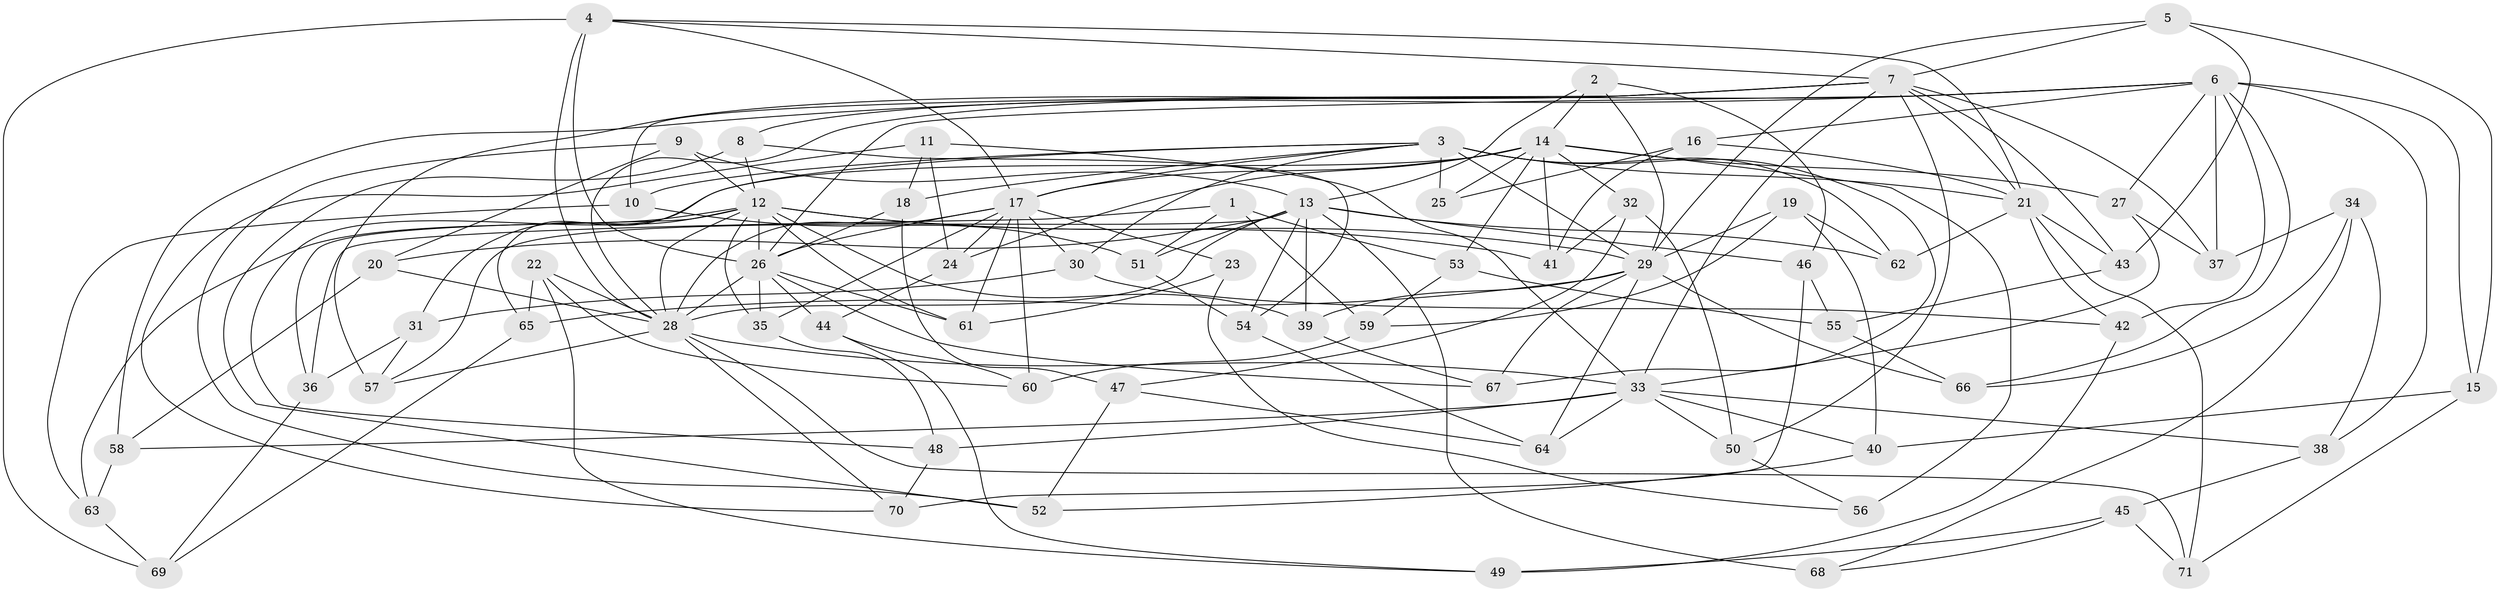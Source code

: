 // original degree distribution, {4: 1.0}
// Generated by graph-tools (version 1.1) at 2025/53/03/04/25 22:53:35]
// undirected, 71 vertices, 179 edges
graph export_dot {
  node [color=gray90,style=filled];
  1;
  2;
  3;
  4;
  5;
  6;
  7;
  8;
  9;
  10;
  11;
  12;
  13;
  14;
  15;
  16;
  17;
  18;
  19;
  20;
  21;
  22;
  23;
  24;
  25;
  26;
  27;
  28;
  29;
  30;
  31;
  32;
  33;
  34;
  35;
  36;
  37;
  38;
  39;
  40;
  41;
  42;
  43;
  44;
  45;
  46;
  47;
  48;
  49;
  50;
  51;
  52;
  53;
  54;
  55;
  56;
  57;
  58;
  59;
  60;
  61;
  62;
  63;
  64;
  65;
  66;
  67;
  68;
  69;
  70;
  71;
  1 -- 36 [weight=1.0];
  1 -- 51 [weight=1.0];
  1 -- 53 [weight=1.0];
  1 -- 59 [weight=1.0];
  2 -- 13 [weight=1.0];
  2 -- 14 [weight=1.0];
  2 -- 29 [weight=1.0];
  2 -- 46 [weight=1.0];
  3 -- 10 [weight=1.0];
  3 -- 17 [weight=1.0];
  3 -- 18 [weight=1.0];
  3 -- 21 [weight=3.0];
  3 -- 25 [weight=1.0];
  3 -- 29 [weight=1.0];
  3 -- 30 [weight=1.0];
  3 -- 62 [weight=1.0];
  3 -- 65 [weight=1.0];
  3 -- 67 [weight=1.0];
  4 -- 7 [weight=1.0];
  4 -- 17 [weight=1.0];
  4 -- 21 [weight=1.0];
  4 -- 26 [weight=1.0];
  4 -- 28 [weight=1.0];
  4 -- 69 [weight=1.0];
  5 -- 7 [weight=1.0];
  5 -- 15 [weight=1.0];
  5 -- 29 [weight=1.0];
  5 -- 43 [weight=1.0];
  6 -- 15 [weight=1.0];
  6 -- 16 [weight=1.0];
  6 -- 26 [weight=1.0];
  6 -- 27 [weight=1.0];
  6 -- 28 [weight=1.0];
  6 -- 37 [weight=1.0];
  6 -- 38 [weight=1.0];
  6 -- 42 [weight=1.0];
  6 -- 58 [weight=1.0];
  6 -- 66 [weight=1.0];
  7 -- 8 [weight=1.0];
  7 -- 10 [weight=1.0];
  7 -- 21 [weight=1.0];
  7 -- 33 [weight=1.0];
  7 -- 37 [weight=1.0];
  7 -- 43 [weight=1.0];
  7 -- 50 [weight=1.0];
  7 -- 57 [weight=1.0];
  8 -- 12 [weight=1.0];
  8 -- 52 [weight=1.0];
  8 -- 54 [weight=1.0];
  9 -- 12 [weight=1.0];
  9 -- 13 [weight=1.0];
  9 -- 20 [weight=1.0];
  9 -- 52 [weight=1.0];
  10 -- 51 [weight=1.0];
  10 -- 63 [weight=1.0];
  11 -- 18 [weight=1.0];
  11 -- 24 [weight=1.0];
  11 -- 33 [weight=1.0];
  11 -- 70 [weight=1.0];
  12 -- 26 [weight=1.0];
  12 -- 28 [weight=1.0];
  12 -- 29 [weight=1.0];
  12 -- 31 [weight=1.0];
  12 -- 35 [weight=1.0];
  12 -- 36 [weight=1.0];
  12 -- 39 [weight=1.0];
  12 -- 41 [weight=1.0];
  12 -- 61 [weight=1.0];
  12 -- 63 [weight=1.0];
  13 -- 20 [weight=1.0];
  13 -- 28 [weight=1.0];
  13 -- 39 [weight=1.0];
  13 -- 46 [weight=1.0];
  13 -- 51 [weight=1.0];
  13 -- 54 [weight=1.0];
  13 -- 57 [weight=1.0];
  13 -- 62 [weight=1.0];
  13 -- 68 [weight=2.0];
  14 -- 17 [weight=1.0];
  14 -- 24 [weight=1.0];
  14 -- 25 [weight=2.0];
  14 -- 27 [weight=1.0];
  14 -- 32 [weight=1.0];
  14 -- 41 [weight=1.0];
  14 -- 48 [weight=1.0];
  14 -- 53 [weight=1.0];
  14 -- 56 [weight=2.0];
  15 -- 40 [weight=1.0];
  15 -- 71 [weight=1.0];
  16 -- 21 [weight=1.0];
  16 -- 25 [weight=1.0];
  16 -- 41 [weight=1.0];
  17 -- 23 [weight=2.0];
  17 -- 24 [weight=1.0];
  17 -- 26 [weight=1.0];
  17 -- 28 [weight=1.0];
  17 -- 30 [weight=1.0];
  17 -- 35 [weight=1.0];
  17 -- 60 [weight=1.0];
  17 -- 61 [weight=1.0];
  18 -- 26 [weight=1.0];
  18 -- 47 [weight=1.0];
  19 -- 29 [weight=1.0];
  19 -- 40 [weight=1.0];
  19 -- 59 [weight=1.0];
  19 -- 62 [weight=1.0];
  20 -- 28 [weight=1.0];
  20 -- 58 [weight=1.0];
  21 -- 42 [weight=1.0];
  21 -- 43 [weight=1.0];
  21 -- 62 [weight=1.0];
  21 -- 71 [weight=1.0];
  22 -- 28 [weight=1.0];
  22 -- 49 [weight=1.0];
  22 -- 60 [weight=1.0];
  22 -- 65 [weight=1.0];
  23 -- 56 [weight=1.0];
  23 -- 61 [weight=1.0];
  24 -- 44 [weight=1.0];
  26 -- 28 [weight=1.0];
  26 -- 35 [weight=1.0];
  26 -- 44 [weight=1.0];
  26 -- 61 [weight=1.0];
  26 -- 67 [weight=1.0];
  27 -- 33 [weight=1.0];
  27 -- 37 [weight=1.0];
  28 -- 33 [weight=1.0];
  28 -- 57 [weight=1.0];
  28 -- 70 [weight=1.0];
  28 -- 71 [weight=1.0];
  29 -- 39 [weight=1.0];
  29 -- 64 [weight=1.0];
  29 -- 65 [weight=1.0];
  29 -- 66 [weight=1.0];
  29 -- 67 [weight=1.0];
  30 -- 31 [weight=1.0];
  30 -- 42 [weight=1.0];
  31 -- 36 [weight=1.0];
  31 -- 57 [weight=1.0];
  32 -- 41 [weight=1.0];
  32 -- 47 [weight=1.0];
  32 -- 50 [weight=1.0];
  33 -- 38 [weight=1.0];
  33 -- 40 [weight=1.0];
  33 -- 48 [weight=1.0];
  33 -- 50 [weight=1.0];
  33 -- 58 [weight=1.0];
  33 -- 64 [weight=1.0];
  34 -- 37 [weight=1.0];
  34 -- 38 [weight=1.0];
  34 -- 66 [weight=1.0];
  34 -- 68 [weight=1.0];
  35 -- 48 [weight=1.0];
  36 -- 69 [weight=1.0];
  38 -- 45 [weight=1.0];
  39 -- 67 [weight=1.0];
  40 -- 52 [weight=1.0];
  42 -- 49 [weight=1.0];
  43 -- 55 [weight=1.0];
  44 -- 49 [weight=1.0];
  44 -- 60 [weight=1.0];
  45 -- 49 [weight=1.0];
  45 -- 68 [weight=1.0];
  45 -- 71 [weight=1.0];
  46 -- 55 [weight=1.0];
  46 -- 70 [weight=1.0];
  47 -- 52 [weight=1.0];
  47 -- 64 [weight=1.0];
  48 -- 70 [weight=1.0];
  50 -- 56 [weight=1.0];
  51 -- 54 [weight=1.0];
  53 -- 55 [weight=1.0];
  53 -- 59 [weight=1.0];
  54 -- 64 [weight=1.0];
  55 -- 66 [weight=1.0];
  58 -- 63 [weight=1.0];
  59 -- 60 [weight=1.0];
  63 -- 69 [weight=1.0];
  65 -- 69 [weight=1.0];
}
